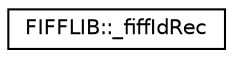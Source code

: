 digraph "Graphical Class Hierarchy"
{
  edge [fontname="Helvetica",fontsize="10",labelfontname="Helvetica",labelfontsize="10"];
  node [fontname="Helvetica",fontsize="10",shape=record];
  rankdir="LR";
  Node1 [label="FIFFLIB::_fiffIdRec",height=0.2,width=0.4,color="black", fillcolor="white", style="filled",URL="$struct_f_i_f_f_l_i_b_1_1__fiff_id_rec.html"];
}
